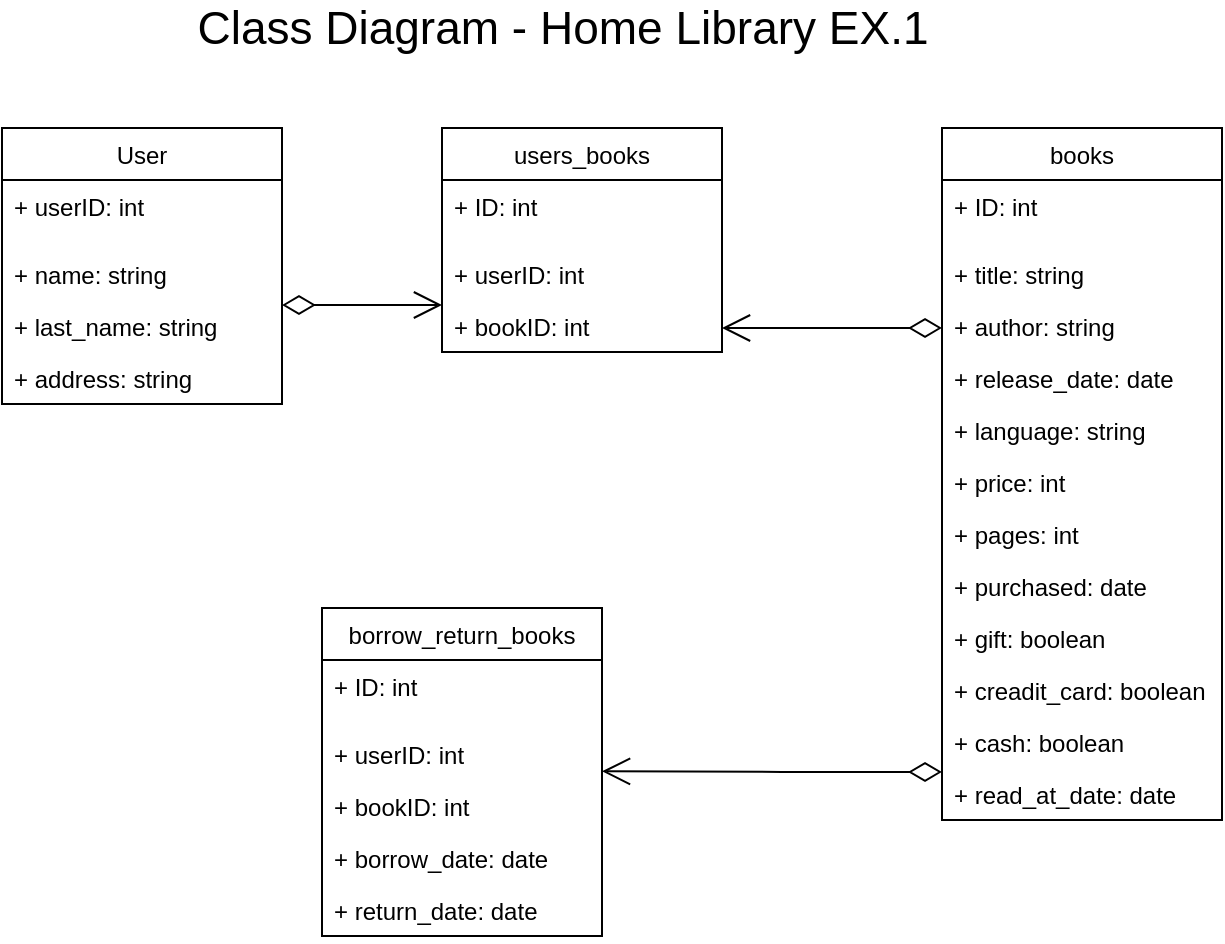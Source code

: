 <mxfile>
    <diagram id="dbzpBkQyfFoQnJ-Y0USq" name="Page-1">
        <mxGraphModel dx="1043" dy="552" grid="1" gridSize="10" guides="1" tooltips="1" connect="1" arrows="1" fold="1" page="1" pageScale="1" pageWidth="827" pageHeight="583" math="0" shadow="0">
            <root>
                <mxCell id="0"/>
                <mxCell id="1" parent="0"/>
                <mxCell id="24" value="" style="endArrow=open;html=1;endSize=12;startArrow=diamondThin;startSize=14;startFill=0;edgeStyle=orthogonalEdgeStyle;" edge="1" parent="1">
                    <mxGeometry y="19" relative="1" as="geometry">
                        <mxPoint x="470" y="180" as="sourcePoint"/>
                        <mxPoint x="360" y="180" as="targetPoint"/>
                        <Array as="points">
                            <mxPoint x="410" y="180"/>
                            <mxPoint x="410" y="180"/>
                        </Array>
                        <mxPoint y="1" as="offset"/>
                    </mxGeometry>
                </mxCell>
                <mxCell id="2" value="&lt;font style=&quot;font-size: 23px&quot;&gt;Class Diagram - Home Library EX.1&lt;/font&gt;" style="text;html=1;align=center;verticalAlign=middle;resizable=0;points=[];autosize=1;strokeColor=none;" vertex="1" parent="1">
                    <mxGeometry x="90" y="20" width="380" height="20" as="geometry"/>
                </mxCell>
                <mxCell id="3" value="User" style="swimlane;fontStyle=0;childLayout=stackLayout;horizontal=1;startSize=26;fillColor=none;horizontalStack=0;resizeParent=1;resizeParentMax=0;resizeLast=0;collapsible=1;marginBottom=0;" vertex="1" parent="1">
                    <mxGeometry y="80" width="140" height="138" as="geometry"/>
                </mxCell>
                <mxCell id="8" value="+ userID: int" style="text;strokeColor=none;fillColor=none;align=left;verticalAlign=top;spacingLeft=4;spacingRight=4;overflow=hidden;rotatable=0;points=[[0,0.5],[1,0.5]];portConstraint=eastwest;" vertex="1" parent="3">
                    <mxGeometry y="26" width="140" height="34" as="geometry"/>
                </mxCell>
                <mxCell id="4" value="+ name: string" style="text;strokeColor=none;fillColor=none;align=left;verticalAlign=top;spacingLeft=4;spacingRight=4;overflow=hidden;rotatable=0;points=[[0,0.5],[1,0.5]];portConstraint=eastwest;" vertex="1" parent="3">
                    <mxGeometry y="60" width="140" height="26" as="geometry"/>
                </mxCell>
                <mxCell id="5" value="+ last_name: string" style="text;strokeColor=none;fillColor=none;align=left;verticalAlign=top;spacingLeft=4;spacingRight=4;overflow=hidden;rotatable=0;points=[[0,0.5],[1,0.5]];portConstraint=eastwest;" vertex="1" parent="3">
                    <mxGeometry y="86" width="140" height="26" as="geometry"/>
                </mxCell>
                <mxCell id="6" value="+ address: string" style="text;strokeColor=none;fillColor=none;align=left;verticalAlign=top;spacingLeft=4;spacingRight=4;overflow=hidden;rotatable=0;points=[[0,0.5],[1,0.5]];portConstraint=eastwest;" vertex="1" parent="3">
                    <mxGeometry y="112" width="140" height="26" as="geometry"/>
                </mxCell>
                <mxCell id="9" value="users_books" style="swimlane;fontStyle=0;childLayout=stackLayout;horizontal=1;startSize=26;fillColor=none;horizontalStack=0;resizeParent=1;resizeParentMax=0;resizeLast=0;collapsible=1;marginBottom=0;" vertex="1" parent="1">
                    <mxGeometry x="220" y="80" width="140" height="112" as="geometry"/>
                </mxCell>
                <mxCell id="10" value="+ ID: int" style="text;strokeColor=none;fillColor=none;align=left;verticalAlign=top;spacingLeft=4;spacingRight=4;overflow=hidden;rotatable=0;points=[[0,0.5],[1,0.5]];portConstraint=eastwest;" vertex="1" parent="9">
                    <mxGeometry y="26" width="140" height="34" as="geometry"/>
                </mxCell>
                <mxCell id="11" value="+ userID: int" style="text;strokeColor=none;fillColor=none;align=left;verticalAlign=top;spacingLeft=4;spacingRight=4;overflow=hidden;rotatable=0;points=[[0,0.5],[1,0.5]];portConstraint=eastwest;" vertex="1" parent="9">
                    <mxGeometry y="60" width="140" height="26" as="geometry"/>
                </mxCell>
                <mxCell id="12" value="+ bookID: int" style="text;strokeColor=none;fillColor=none;align=left;verticalAlign=top;spacingLeft=4;spacingRight=4;overflow=hidden;rotatable=0;points=[[0,0.5],[1,0.5]];portConstraint=eastwest;" vertex="1" parent="9">
                    <mxGeometry y="86" width="140" height="26" as="geometry"/>
                </mxCell>
                <mxCell id="14" value="books" style="swimlane;fontStyle=0;childLayout=stackLayout;horizontal=1;startSize=26;fillColor=none;horizontalStack=0;resizeParent=1;resizeParentMax=0;resizeLast=0;collapsible=1;marginBottom=0;" vertex="1" parent="1">
                    <mxGeometry x="470" y="80" width="140" height="346" as="geometry"/>
                </mxCell>
                <mxCell id="15" value="+ ID: int" style="text;strokeColor=none;fillColor=none;align=left;verticalAlign=top;spacingLeft=4;spacingRight=4;overflow=hidden;rotatable=0;points=[[0,0.5],[1,0.5]];portConstraint=eastwest;" vertex="1" parent="14">
                    <mxGeometry y="26" width="140" height="34" as="geometry"/>
                </mxCell>
                <mxCell id="16" value="+ title: string" style="text;strokeColor=none;fillColor=none;align=left;verticalAlign=top;spacingLeft=4;spacingRight=4;overflow=hidden;rotatable=0;points=[[0,0.5],[1,0.5]];portConstraint=eastwest;" vertex="1" parent="14">
                    <mxGeometry y="60" width="140" height="26" as="geometry"/>
                </mxCell>
                <mxCell id="35" value="+ author: string" style="text;strokeColor=none;fillColor=none;align=left;verticalAlign=top;spacingLeft=4;spacingRight=4;overflow=hidden;rotatable=0;points=[[0,0.5],[1,0.5]];portConstraint=eastwest;" vertex="1" parent="14">
                    <mxGeometry y="86" width="140" height="26" as="geometry"/>
                </mxCell>
                <mxCell id="36" value="+ release_date: date" style="text;strokeColor=none;fillColor=none;align=left;verticalAlign=top;spacingLeft=4;spacingRight=4;overflow=hidden;rotatable=0;points=[[0,0.5],[1,0.5]];portConstraint=eastwest;" vertex="1" parent="14">
                    <mxGeometry y="112" width="140" height="26" as="geometry"/>
                </mxCell>
                <mxCell id="32" value="+ language: string" style="text;strokeColor=none;fillColor=none;align=left;verticalAlign=top;spacingLeft=4;spacingRight=4;overflow=hidden;rotatable=0;points=[[0,0.5],[1,0.5]];portConstraint=eastwest;" vertex="1" parent="14">
                    <mxGeometry y="138" width="140" height="26" as="geometry"/>
                </mxCell>
                <mxCell id="34" value="+ price: int" style="text;strokeColor=none;fillColor=none;align=left;verticalAlign=top;spacingLeft=4;spacingRight=4;overflow=hidden;rotatable=0;points=[[0,0.5],[1,0.5]];portConstraint=eastwest;" vertex="1" parent="14">
                    <mxGeometry y="164" width="140" height="26" as="geometry"/>
                </mxCell>
                <mxCell id="33" value="+ pages: int" style="text;strokeColor=none;fillColor=none;align=left;verticalAlign=top;spacingLeft=4;spacingRight=4;overflow=hidden;rotatable=0;points=[[0,0.5],[1,0.5]];portConstraint=eastwest;" vertex="1" parent="14">
                    <mxGeometry y="190" width="140" height="26" as="geometry"/>
                </mxCell>
                <mxCell id="31" value="+ purchased: date" style="text;strokeColor=none;fillColor=none;align=left;verticalAlign=top;spacingLeft=4;spacingRight=4;overflow=hidden;rotatable=0;points=[[0,0.5],[1,0.5]];portConstraint=eastwest;" vertex="1" parent="14">
                    <mxGeometry y="216" width="140" height="26" as="geometry"/>
                </mxCell>
                <mxCell id="38" value="+ gift: boolean" style="text;strokeColor=none;fillColor=none;align=left;verticalAlign=top;spacingLeft=4;spacingRight=4;overflow=hidden;rotatable=0;points=[[0,0.5],[1,0.5]];portConstraint=eastwest;" vertex="1" parent="14">
                    <mxGeometry y="242" width="140" height="26" as="geometry"/>
                </mxCell>
                <mxCell id="37" value="+ creadit_card: boolean" style="text;strokeColor=none;fillColor=none;align=left;verticalAlign=top;spacingLeft=4;spacingRight=4;overflow=hidden;rotatable=0;points=[[0,0.5],[1,0.5]];portConstraint=eastwest;" vertex="1" parent="14">
                    <mxGeometry y="268" width="140" height="26" as="geometry"/>
                </mxCell>
                <mxCell id="30" value="+ cash: boolean" style="text;strokeColor=none;fillColor=none;align=left;verticalAlign=top;spacingLeft=4;spacingRight=4;overflow=hidden;rotatable=0;points=[[0,0.5],[1,0.5]];portConstraint=eastwest;" vertex="1" parent="14">
                    <mxGeometry y="294" width="140" height="26" as="geometry"/>
                </mxCell>
                <mxCell id="39" value="+ read_at_date: date" style="text;strokeColor=none;fillColor=none;align=left;verticalAlign=top;spacingLeft=4;spacingRight=4;overflow=hidden;rotatable=0;points=[[0,0.5],[1,0.5]];portConstraint=eastwest;" vertex="1" parent="14">
                    <mxGeometry y="320" width="140" height="26" as="geometry"/>
                </mxCell>
                <mxCell id="18" value="" style="endArrow=open;html=1;endSize=12;startArrow=diamondThin;startSize=14;startFill=0;edgeStyle=orthogonalEdgeStyle;" edge="1" parent="1">
                    <mxGeometry y="19" relative="1" as="geometry">
                        <mxPoint x="140" y="168.5" as="sourcePoint"/>
                        <mxPoint x="220" y="168.5" as="targetPoint"/>
                        <Array as="points">
                            <mxPoint x="160" y="168.5"/>
                            <mxPoint x="160" y="168.5"/>
                        </Array>
                        <mxPoint as="offset"/>
                    </mxGeometry>
                </mxCell>
                <mxCell id="40" value="borrow_return_books" style="swimlane;fontStyle=0;childLayout=stackLayout;horizontal=1;startSize=26;fillColor=none;horizontalStack=0;resizeParent=1;resizeParentMax=0;resizeLast=0;collapsible=1;marginBottom=0;" vertex="1" parent="1">
                    <mxGeometry x="160" y="320" width="140" height="164" as="geometry"/>
                </mxCell>
                <mxCell id="41" value="+ ID: int" style="text;strokeColor=none;fillColor=none;align=left;verticalAlign=top;spacingLeft=4;spacingRight=4;overflow=hidden;rotatable=0;points=[[0,0.5],[1,0.5]];portConstraint=eastwest;" vertex="1" parent="40">
                    <mxGeometry y="26" width="140" height="34" as="geometry"/>
                </mxCell>
                <mxCell id="43" value="+ userID: int" style="text;strokeColor=none;fillColor=none;align=left;verticalAlign=top;spacingLeft=4;spacingRight=4;overflow=hidden;rotatable=0;points=[[0,0.5],[1,0.5]];portConstraint=eastwest;" vertex="1" parent="40">
                    <mxGeometry y="60" width="140" height="26" as="geometry"/>
                </mxCell>
                <mxCell id="50" value="+ bookID: int" style="text;strokeColor=none;fillColor=none;align=left;verticalAlign=top;spacingLeft=4;spacingRight=4;overflow=hidden;rotatable=0;points=[[0,0.5],[1,0.5]];portConstraint=eastwest;" vertex="1" parent="40">
                    <mxGeometry y="86" width="140" height="26" as="geometry"/>
                </mxCell>
                <mxCell id="48" value="+ borrow_date: date" style="text;strokeColor=none;fillColor=none;align=left;verticalAlign=top;spacingLeft=4;spacingRight=4;overflow=hidden;rotatable=0;points=[[0,0.5],[1,0.5]];portConstraint=eastwest;" vertex="1" parent="40">
                    <mxGeometry y="112" width="140" height="26" as="geometry"/>
                </mxCell>
                <mxCell id="42" value="+ return_date: date" style="text;strokeColor=none;fillColor=none;align=left;verticalAlign=top;spacingLeft=4;spacingRight=4;overflow=hidden;rotatable=0;points=[[0,0.5],[1,0.5]];portConstraint=eastwest;" vertex="1" parent="40">
                    <mxGeometry y="138" width="140" height="26" as="geometry"/>
                </mxCell>
                <mxCell id="44" value="" style="endArrow=open;html=1;endSize=12;startArrow=diamondThin;startSize=14;startFill=0;edgeStyle=orthogonalEdgeStyle;" edge="1" parent="1">
                    <mxGeometry y="19" relative="1" as="geometry">
                        <mxPoint x="470" y="402" as="sourcePoint"/>
                        <mxPoint x="300" y="401.66" as="targetPoint"/>
                        <Array as="points">
                            <mxPoint x="400" y="401.66"/>
                            <mxPoint x="400" y="401.66"/>
                        </Array>
                        <mxPoint y="1" as="offset"/>
                    </mxGeometry>
                </mxCell>
            </root>
        </mxGraphModel>
    </diagram>
</mxfile>
